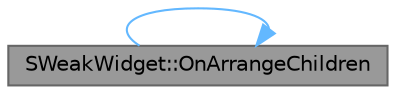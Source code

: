 digraph "SWeakWidget::OnArrangeChildren"
{
 // INTERACTIVE_SVG=YES
 // LATEX_PDF_SIZE
  bgcolor="transparent";
  edge [fontname=Helvetica,fontsize=10,labelfontname=Helvetica,labelfontsize=10];
  node [fontname=Helvetica,fontsize=10,shape=box,height=0.2,width=0.4];
  rankdir="LR";
  Node1 [id="Node000001",label="SWeakWidget::OnArrangeChildren",height=0.2,width=0.4,color="gray40", fillcolor="grey60", style="filled", fontcolor="black",tooltip="Compute the Geometry of all the children and add populate the ArrangedChildren list with their values..."];
  Node1 -> Node1 [id="edge1_Node000001_Node000001",color="steelblue1",style="solid",tooltip=" "];
}
